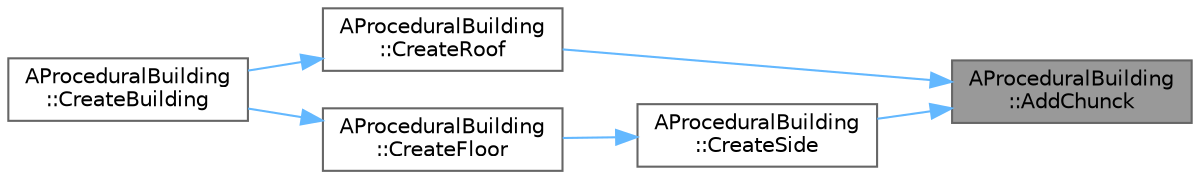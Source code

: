 digraph "AProceduralBuilding::AddChunck"
{
 // INTERACTIVE_SVG=YES
 // LATEX_PDF_SIZE
  bgcolor="transparent";
  edge [fontname=Helvetica,fontsize=10,labelfontname=Helvetica,labelfontsize=10];
  node [fontname=Helvetica,fontsize=10,shape=box,height=0.2,width=0.4];
  rankdir="RL";
  Node1 [id="Node000001",label="AProceduralBuilding\l::AddChunck",height=0.2,width=0.4,color="gray40", fillcolor="grey60", style="filled", fontcolor="black",tooltip=" "];
  Node1 -> Node2 [id="edge1_Node000001_Node000002",dir="back",color="steelblue1",style="solid",tooltip=" "];
  Node2 [id="Node000002",label="AProceduralBuilding\l::CreateRoof",height=0.2,width=0.4,color="grey40", fillcolor="white", style="filled",URL="$de/d3c/classAProceduralBuilding.html#afe1ca72e692c8cdb5c6e3dc168f39575",tooltip=" "];
  Node2 -> Node3 [id="edge2_Node000002_Node000003",dir="back",color="steelblue1",style="solid",tooltip=" "];
  Node3 [id="Node000003",label="AProceduralBuilding\l::CreateBuilding",height=0.2,width=0.4,color="grey40", fillcolor="white", style="filled",URL="$de/d3c/classAProceduralBuilding.html#a309c9e716c51a91b3977c1e4c1da4263",tooltip=" "];
  Node1 -> Node4 [id="edge3_Node000001_Node000004",dir="back",color="steelblue1",style="solid",tooltip=" "];
  Node4 [id="Node000004",label="AProceduralBuilding\l::CreateSide",height=0.2,width=0.4,color="grey40", fillcolor="white", style="filled",URL="$de/d3c/classAProceduralBuilding.html#a2bbf1af9300a3857d1ebb056b545007e",tooltip=" "];
  Node4 -> Node5 [id="edge4_Node000004_Node000005",dir="back",color="steelblue1",style="solid",tooltip=" "];
  Node5 [id="Node000005",label="AProceduralBuilding\l::CreateFloor",height=0.2,width=0.4,color="grey40", fillcolor="white", style="filled",URL="$de/d3c/classAProceduralBuilding.html#a1c578e1e80fd5cc6911850c833494d45",tooltip=" "];
  Node5 -> Node3 [id="edge5_Node000005_Node000003",dir="back",color="steelblue1",style="solid",tooltip=" "];
}
